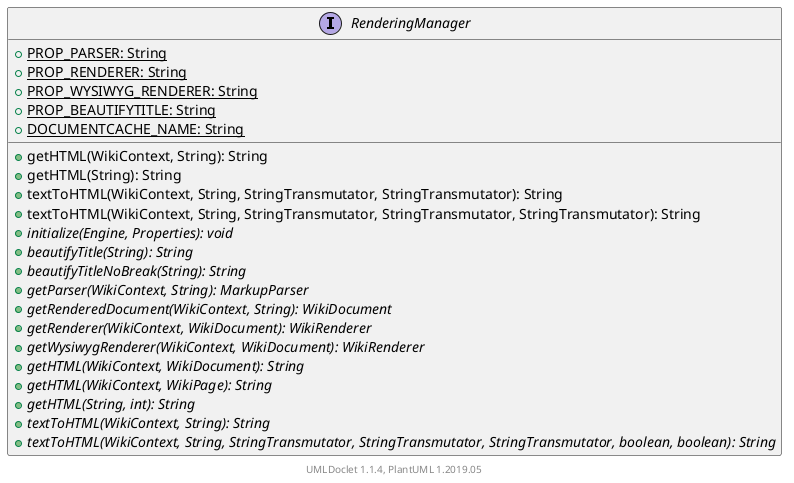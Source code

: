 @startuml

    interface RenderingManager [[RenderingManager.html]] {
        {static} +PROP_PARSER: String
        {static} +PROP_RENDERER: String
        {static} +PROP_WYSIWYG_RENDERER: String
        {static} +PROP_BEAUTIFYTITLE: String
        {static} +DOCUMENTCACHE_NAME: String
        +getHTML(WikiContext, String): String
        +getHTML(String): String
        +textToHTML(WikiContext, String, StringTransmutator, StringTransmutator): String
        +textToHTML(WikiContext, String, StringTransmutator, StringTransmutator, StringTransmutator): String
        {abstract} +initialize(Engine, Properties): void
        {abstract} +beautifyTitle(String): String
        {abstract} +beautifyTitleNoBreak(String): String
        {abstract} +getParser(WikiContext, String): MarkupParser
        {abstract} +getRenderedDocument(WikiContext, String): WikiDocument
        {abstract} +getRenderer(WikiContext, WikiDocument): WikiRenderer
        {abstract} +getWysiwygRenderer(WikiContext, WikiDocument): WikiRenderer
        {abstract} +getHTML(WikiContext, WikiDocument): String
        {abstract} +getHTML(WikiContext, WikiPage): String
        {abstract} +getHTML(String, int): String
        {abstract} +textToHTML(WikiContext, String): String
        {abstract} +textToHTML(WikiContext, String, StringTransmutator, StringTransmutator, StringTransmutator, boolean, boolean): String
    }


    center footer UMLDoclet 1.1.4, PlantUML 1.2019.05
@enduml

